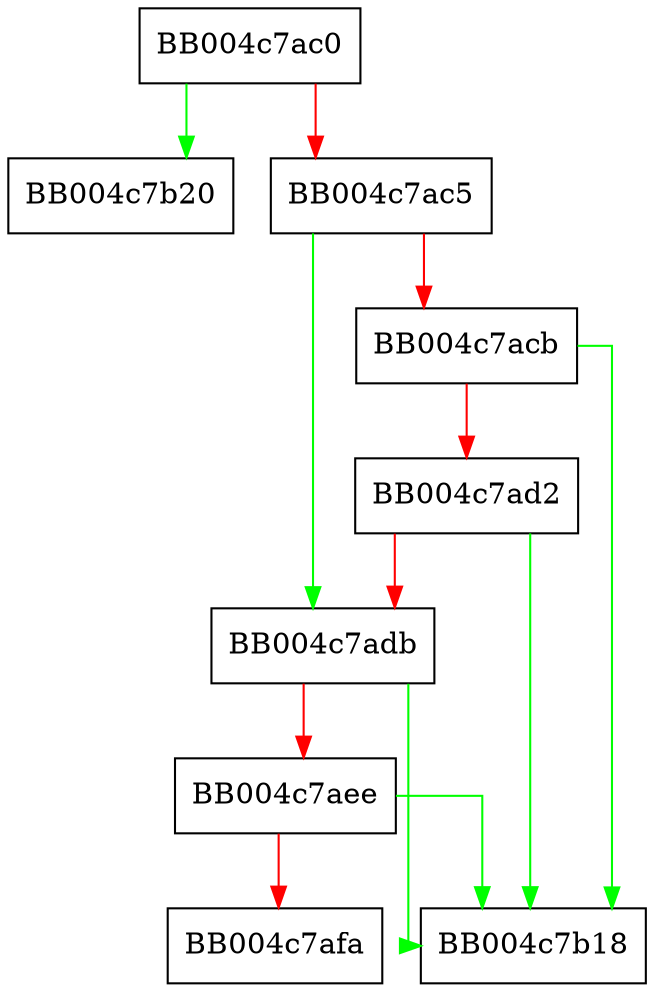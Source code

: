 digraph SSL_rstate_string {
  node [shape="box"];
  graph [splines=ortho];
  BB004c7ac0 -> BB004c7b20 [color="green"];
  BB004c7ac0 -> BB004c7ac5 [color="red"];
  BB004c7ac5 -> BB004c7adb [color="green"];
  BB004c7ac5 -> BB004c7acb [color="red"];
  BB004c7acb -> BB004c7b18 [color="green"];
  BB004c7acb -> BB004c7ad2 [color="red"];
  BB004c7ad2 -> BB004c7b18 [color="green"];
  BB004c7ad2 -> BB004c7adb [color="red"];
  BB004c7adb -> BB004c7b18 [color="green"];
  BB004c7adb -> BB004c7aee [color="red"];
  BB004c7aee -> BB004c7b18 [color="green"];
  BB004c7aee -> BB004c7afa [color="red"];
}